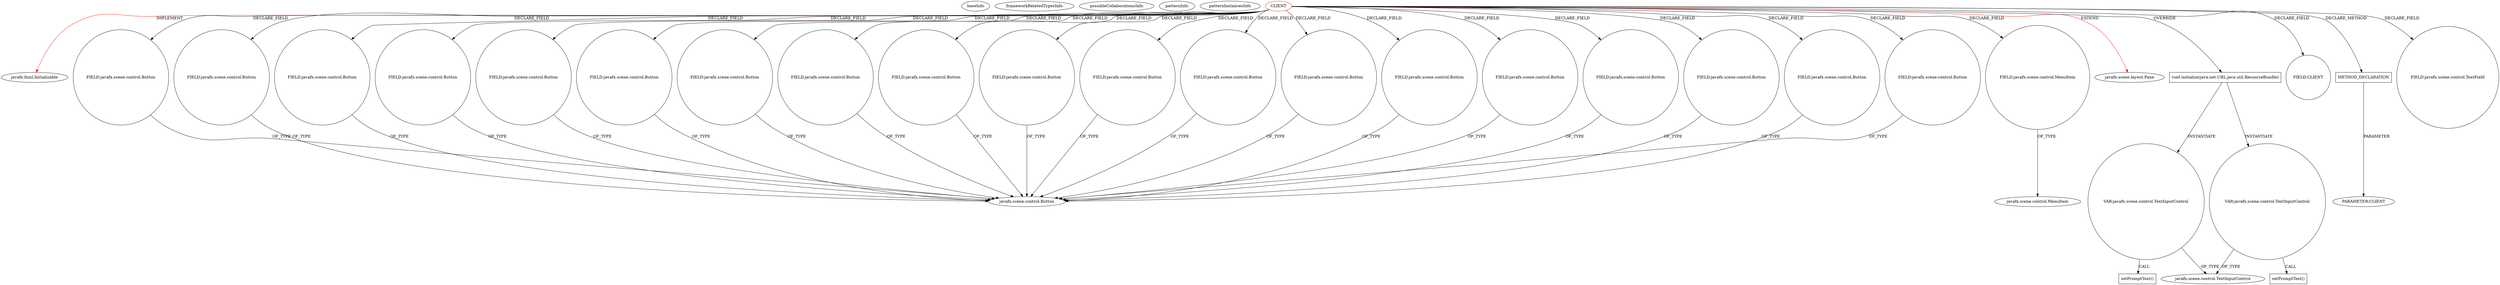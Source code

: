 digraph {
baseInfo[graphId=258,category="pattern",isAnonymous=false,possibleRelation=false]
frameworkRelatedTypesInfo[0="javafx.scene.layout.Pane",1="javafx.fxml.Initializable"]
possibleCollaborationsInfo[]
patternInfo[frequency=2.0,patternRootClient=0]
patternInstancesInfo[0="weltensturm-milca~/weltensturm-milca/milca-master/src/milca/GUI.java~GUI~4747",1="weltensturm-milca~/weltensturm-milca/milca-master/src/milca/GUIController.java~GUIController~4745"]
2[label="javafx.fxml.Initializable",vertexType="FRAMEWORK_INTERFACE_TYPE",isFrameworkType=false]
0[label="CLIENT",vertexType="ROOT_CLIENT_CLASS_DECLARATION",isFrameworkType=false,color=red]
22[label="FIELD:javafx.scene.control.Button",vertexType="FIELD_DECLARATION",isFrameworkType=false,shape=circle]
34[label="FIELD:javafx.scene.control.Button",vertexType="FIELD_DECLARATION",isFrameworkType=false,shape=circle]
12[label="FIELD:javafx.scene.control.Button",vertexType="FIELD_DECLARATION",isFrameworkType=false,shape=circle]
24[label="FIELD:javafx.scene.control.Button",vertexType="FIELD_DECLARATION",isFrameworkType=false,shape=circle]
18[label="FIELD:javafx.scene.control.Button",vertexType="FIELD_DECLARATION",isFrameworkType=false,shape=circle]
14[label="FIELD:javafx.scene.control.Button",vertexType="FIELD_DECLARATION",isFrameworkType=false,shape=circle]
8[label="FIELD:javafx.scene.control.Button",vertexType="FIELD_DECLARATION",isFrameworkType=false,shape=circle]
16[label="FIELD:javafx.scene.control.Button",vertexType="FIELD_DECLARATION",isFrameworkType=false,shape=circle]
42[label="FIELD:javafx.scene.control.Button",vertexType="FIELD_DECLARATION",isFrameworkType=false,shape=circle]
20[label="FIELD:javafx.scene.control.Button",vertexType="FIELD_DECLARATION",isFrameworkType=false,shape=circle]
32[label="FIELD:javafx.scene.control.Button",vertexType="FIELD_DECLARATION",isFrameworkType=false,shape=circle]
40[label="FIELD:javafx.scene.control.Button",vertexType="FIELD_DECLARATION",isFrameworkType=false,shape=circle]
44[label="FIELD:javafx.scene.control.Button",vertexType="FIELD_DECLARATION",isFrameworkType=false,shape=circle]
50[label="FIELD:javafx.scene.control.MenuItem",vertexType="FIELD_DECLARATION",isFrameworkType=false,shape=circle]
28[label="FIELD:javafx.scene.control.Button",vertexType="FIELD_DECLARATION",isFrameworkType=false,shape=circle]
26[label="FIELD:javafx.scene.control.Button",vertexType="FIELD_DECLARATION",isFrameworkType=false,shape=circle]
38[label="FIELD:javafx.scene.control.Button",vertexType="FIELD_DECLARATION",isFrameworkType=false,shape=circle]
10[label="FIELD:javafx.scene.control.Button",vertexType="FIELD_DECLARATION",isFrameworkType=false,shape=circle]
30[label="FIELD:javafx.scene.control.Button",vertexType="FIELD_DECLARATION",isFrameworkType=false,shape=circle]
36[label="FIELD:javafx.scene.control.Button",vertexType="FIELD_DECLARATION",isFrameworkType=false,shape=circle]
1[label="javafx.scene.layout.Pane",vertexType="FRAMEWORK_CLASS_TYPE",isFrameworkType=false]
51[label="javafx.scene.control.MenuItem",vertexType="FRAMEWORK_CLASS_TYPE",isFrameworkType=false]
60[label="void initialize(java.net.URL,java.util.ResourceBundle)",vertexType="OVERRIDING_METHOD_DECLARATION",isFrameworkType=false,shape=box]
61[label="VAR:javafx.scene.control.TextInputControl",vertexType="VARIABLE_EXPRESION",isFrameworkType=false,shape=circle]
5[label="FIELD:CLIENT",vertexType="FIELD_DECLARATION",isFrameworkType=false,shape=circle]
64[label="VAR:javafx.scene.control.TextInputControl",vertexType="VARIABLE_EXPRESION",isFrameworkType=false,shape=circle]
67[label="METHOD_DECLARATION",vertexType="CLIENT_METHOD_DECLARATION",isFrameworkType=false,shape=box]
68[label="PARAMETER:CLIENT",vertexType="PARAMETER_DECLARATION",isFrameworkType=false]
9[label="javafx.scene.control.Button",vertexType="FRAMEWORK_CLASS_TYPE",isFrameworkType=false]
63[label="javafx.scene.control.TextInputControl",vertexType="FRAMEWORK_CLASS_TYPE",isFrameworkType=false]
65[label="setPromptText()",vertexType="INSIDE_CALL",isFrameworkType=false,shape=box]
62[label="setPromptText()",vertexType="INSIDE_CALL",isFrameworkType=false,shape=box]
48[label="FIELD:javafx.scene.control.TextField",vertexType="FIELD_DECLARATION",isFrameworkType=false,shape=circle]
64->63[label="OF_TYPE"]
0->20[label="DECLARE_FIELD"]
0->40[label="DECLARE_FIELD"]
24->9[label="OF_TYPE"]
32->9[label="OF_TYPE"]
0->1[label="EXTEND",color=red]
18->9[label="OF_TYPE"]
0->48[label="DECLARE_FIELD"]
20->9[label="OF_TYPE"]
26->9[label="OF_TYPE"]
0->26[label="DECLARE_FIELD"]
34->9[label="OF_TYPE"]
0->12[label="DECLARE_FIELD"]
36->9[label="OF_TYPE"]
0->28[label="DECLARE_FIELD"]
0->42[label="DECLARE_FIELD"]
16->9[label="OF_TYPE"]
0->36[label="DECLARE_FIELD"]
10->9[label="OF_TYPE"]
30->9[label="OF_TYPE"]
42->9[label="OF_TYPE"]
0->5[label="DECLARE_FIELD"]
0->50[label="DECLARE_FIELD"]
38->9[label="OF_TYPE"]
0->22[label="DECLARE_FIELD"]
0->34[label="DECLARE_FIELD"]
67->68[label="PARAMETER"]
0->32[label="DECLARE_FIELD"]
60->61[label="INSTANTIATE"]
0->18[label="DECLARE_FIELD"]
0->2[label="IMPLEMENT",color=red]
14->9[label="OF_TYPE"]
0->60[label="OVERRIDE"]
12->9[label="OF_TYPE"]
40->9[label="OF_TYPE"]
61->63[label="OF_TYPE"]
60->64[label="INSTANTIATE"]
0->30[label="DECLARE_FIELD"]
0->67[label="DECLARE_METHOD"]
0->24[label="DECLARE_FIELD"]
61->62[label="CALL"]
44->9[label="OF_TYPE"]
64->65[label="CALL"]
0->8[label="DECLARE_FIELD"]
0->14[label="DECLARE_FIELD"]
0->16[label="DECLARE_FIELD"]
28->9[label="OF_TYPE"]
50->51[label="OF_TYPE"]
0->44[label="DECLARE_FIELD"]
8->9[label="OF_TYPE"]
22->9[label="OF_TYPE"]
0->10[label="DECLARE_FIELD"]
0->38[label="DECLARE_FIELD"]
}
